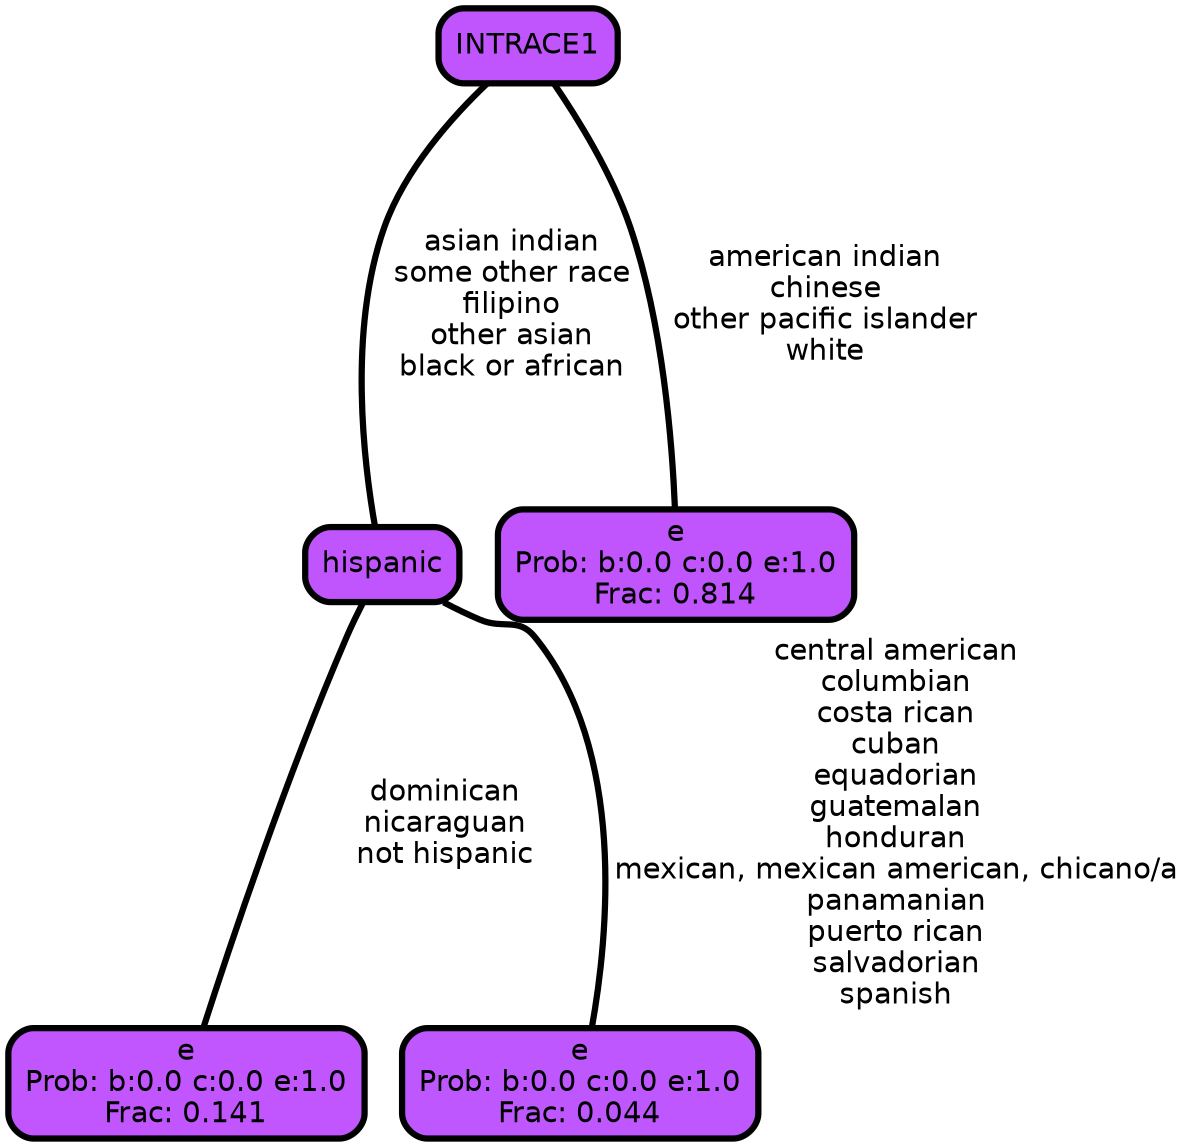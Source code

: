 graph Tree {
node [shape=box, style="filled, rounded",color="black",penwidth="3",fontcolor="black",                 fontname=helvetica] ;
graph [ranksep="0 equally", splines=straight,                 bgcolor=transparent, dpi=200] ;
edge [fontname=helvetica, color=black] ;
0 [label="e
Prob: b:0.0 c:0.0 e:1.0
Frac: 0.141", fillcolor="#c155fe"] ;
1 [label="hispanic", fillcolor="#c055fe"] ;
2 [label="e
Prob: b:0.0 c:0.0 e:1.0
Frac: 0.044", fillcolor="#bf57fe"] ;
3 [label="INTRACE1", fillcolor="#c055fe"] ;
4 [label="e
Prob: b:0.0 c:0.0 e:1.0
Frac: 0.814", fillcolor="#c055fe"] ;
1 -- 0 [label=" dominican\n nicaraguan\n not hispanic",penwidth=3] ;
1 -- 2 [label=" central american\n columbian\n costa rican\n cuban\n equadorian\n guatemalan\n honduran\n mexican, mexican american, chicano/a\n panamanian\n puerto rican\n salvadorian\n spanish",penwidth=3] ;
3 -- 1 [label=" asian indian\n some other race\n filipino\n other asian\n black or african",penwidth=3] ;
3 -- 4 [label=" american indian\n chinese\n other pacific islander\n white",penwidth=3] ;
{rank = same;}}